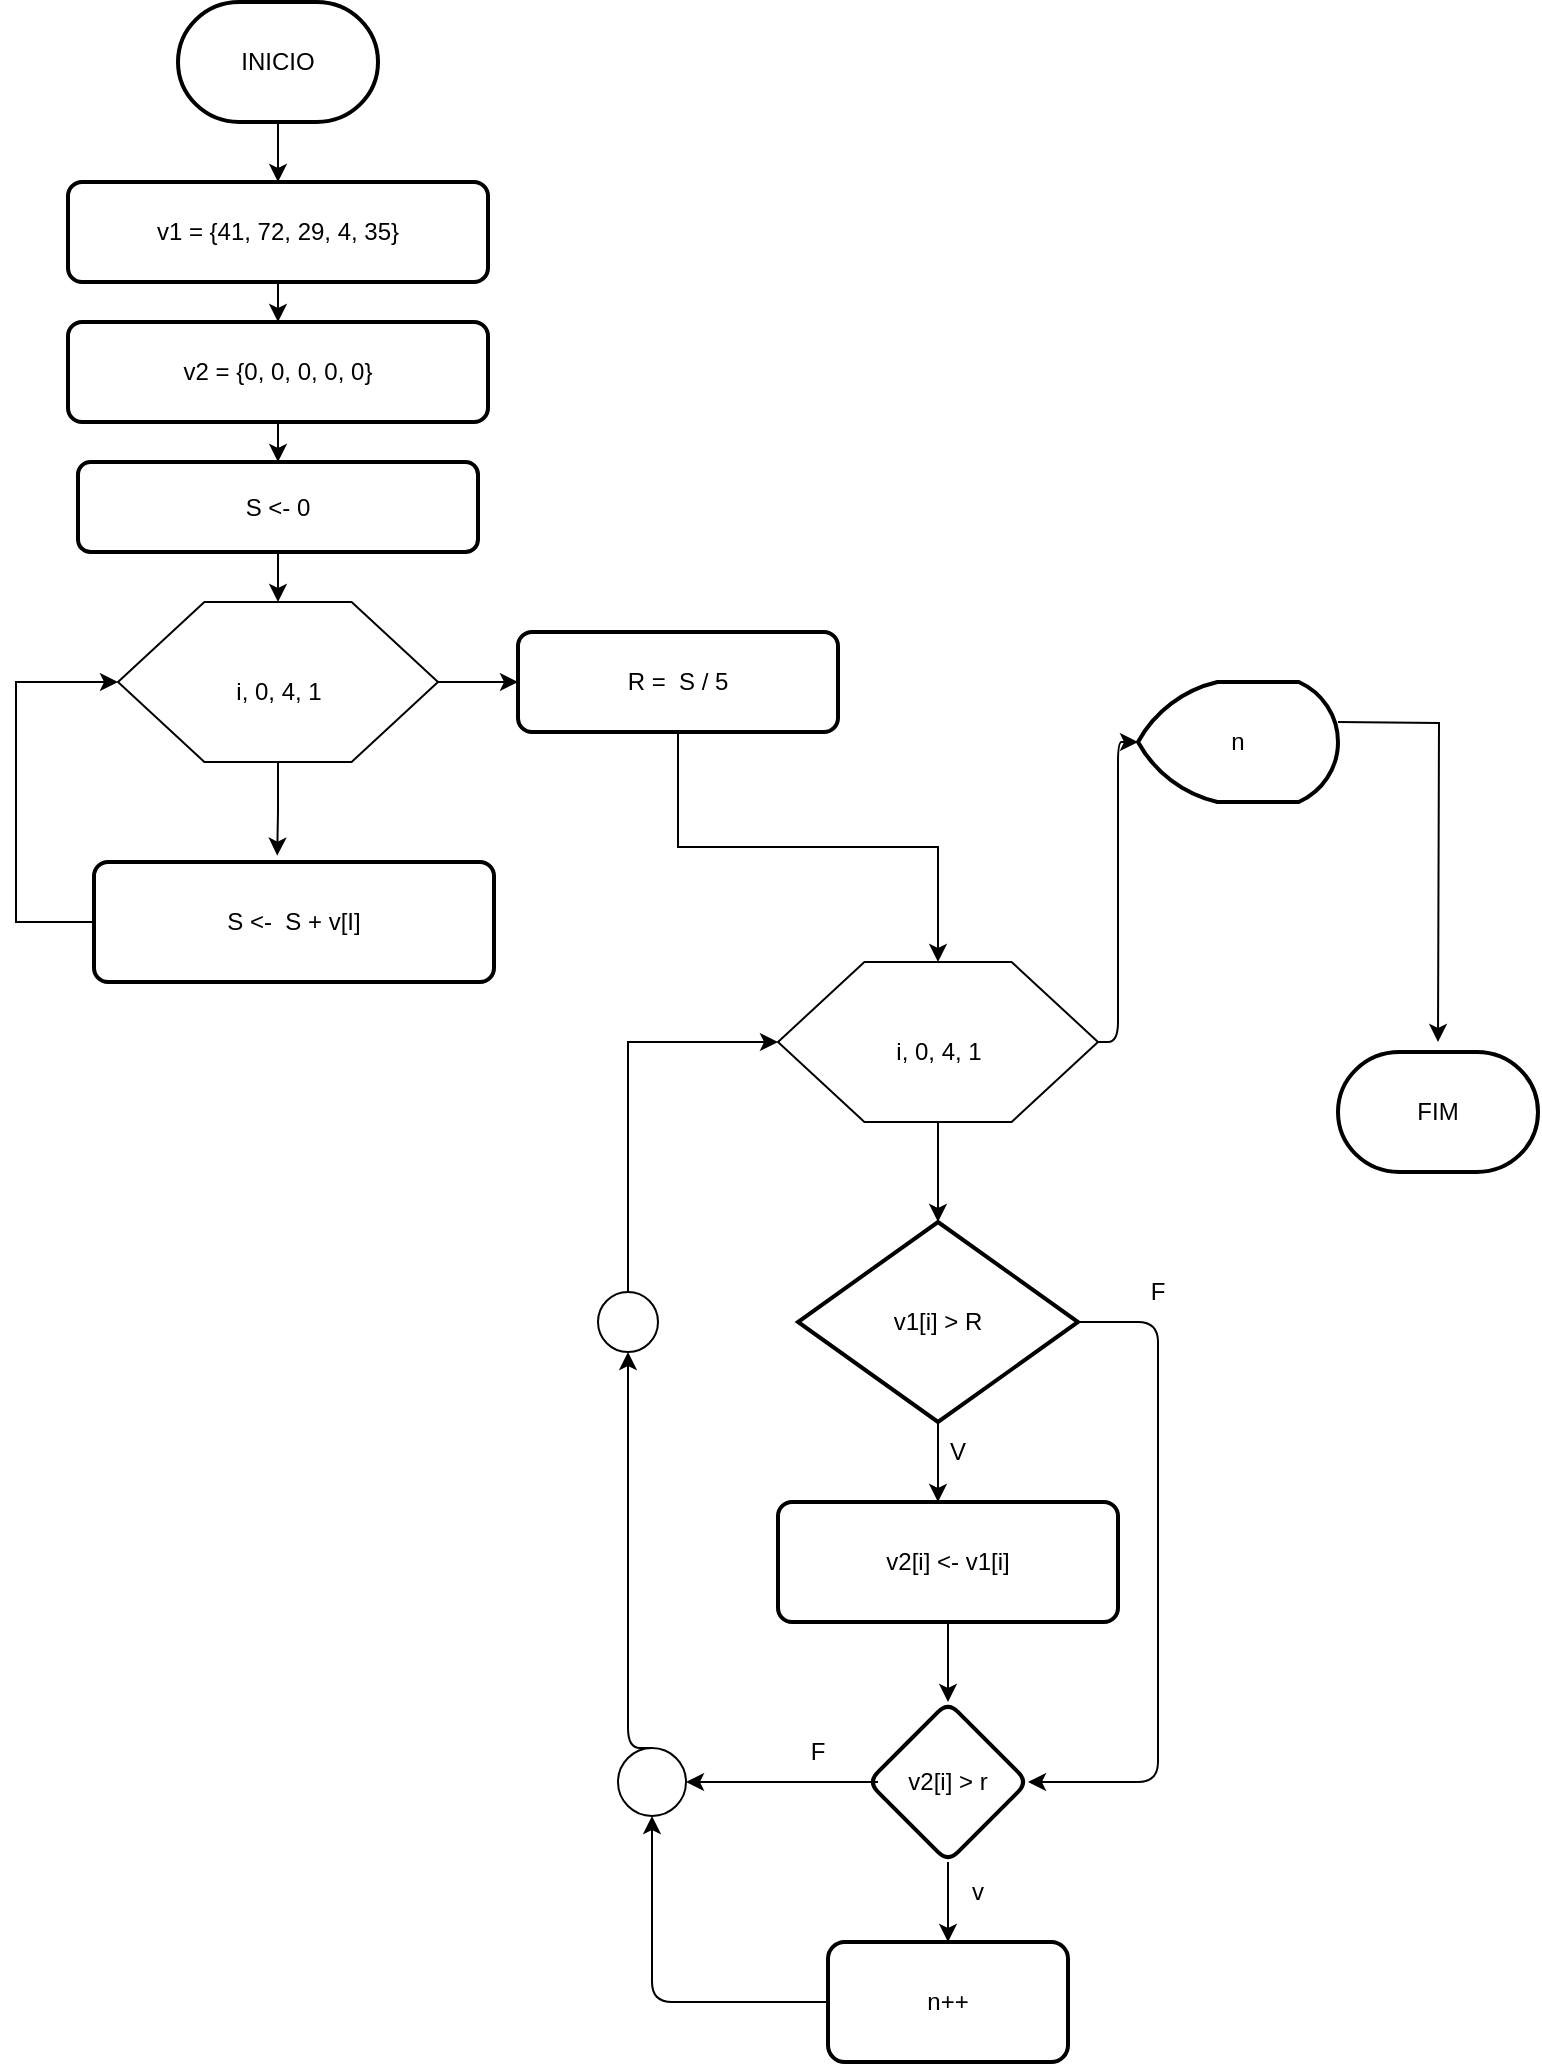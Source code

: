 <mxfile>
    <diagram id="C5RBs43oDa-KdzZeNtuy" name="Page-1">
        <mxGraphModel dx="662" dy="243" grid="1" gridSize="10" guides="1" tooltips="1" connect="1" arrows="1" fold="1" page="1" pageScale="1" pageWidth="827" pageHeight="1169" math="0" shadow="0">
            <root>
                <mxCell id="WIyWlLk6GJQsqaUBKTNV-0"/>
                <mxCell id="WIyWlLk6GJQsqaUBKTNV-1" parent="WIyWlLk6GJQsqaUBKTNV-0"/>
                <mxCell id="JQ9memIkCCvbAUuaG6_t-0" style="edgeStyle=orthogonalEdgeStyle;rounded=0;orthogonalLoop=1;jettySize=auto;html=1;entryX=0.5;entryY=0;entryDx=0;entryDy=0;" parent="WIyWlLk6GJQsqaUBKTNV-1" source="JQ9memIkCCvbAUuaG6_t-1" target="JQ9memIkCCvbAUuaG6_t-3" edge="1">
                    <mxGeometry relative="1" as="geometry"/>
                </mxCell>
                <mxCell id="JQ9memIkCCvbAUuaG6_t-1" value="INICIO" style="strokeWidth=2;html=1;shape=mxgraph.flowchart.terminator;whiteSpace=wrap;" parent="WIyWlLk6GJQsqaUBKTNV-1" vertex="1">
                    <mxGeometry x="140" y="60" width="100" height="60" as="geometry"/>
                </mxCell>
                <mxCell id="JQ9memIkCCvbAUuaG6_t-2" style="edgeStyle=orthogonalEdgeStyle;rounded=0;orthogonalLoop=1;jettySize=auto;html=1;" parent="WIyWlLk6GJQsqaUBKTNV-1" source="JQ9memIkCCvbAUuaG6_t-3" target="JQ9memIkCCvbAUuaG6_t-4" edge="1">
                    <mxGeometry relative="1" as="geometry"/>
                </mxCell>
                <mxCell id="JQ9memIkCCvbAUuaG6_t-3" value="v1 = {41, 72, 29, 4, 35}" style="rounded=1;whiteSpace=wrap;html=1;absoluteArcSize=1;arcSize=14;strokeWidth=2;" parent="WIyWlLk6GJQsqaUBKTNV-1" vertex="1">
                    <mxGeometry x="85" y="150" width="210" height="50" as="geometry"/>
                </mxCell>
                <mxCell id="JQ9memIkCCvbAUuaG6_t-7" value="" style="edgeStyle=orthogonalEdgeStyle;rounded=0;orthogonalLoop=1;jettySize=auto;html=1;" parent="WIyWlLk6GJQsqaUBKTNV-1" source="JQ9memIkCCvbAUuaG6_t-4" target="JQ9memIkCCvbAUuaG6_t-6" edge="1">
                    <mxGeometry relative="1" as="geometry"/>
                </mxCell>
                <mxCell id="JQ9memIkCCvbAUuaG6_t-4" value="v2 = {0, 0, 0, 0, 0}" style="rounded=1;whiteSpace=wrap;html=1;absoluteArcSize=1;arcSize=14;strokeWidth=2;" parent="WIyWlLk6GJQsqaUBKTNV-1" vertex="1">
                    <mxGeometry x="85" y="220" width="210" height="50" as="geometry"/>
                </mxCell>
                <mxCell id="JQ9memIkCCvbAUuaG6_t-11" style="edgeStyle=orthogonalEdgeStyle;rounded=0;orthogonalLoop=1;jettySize=auto;html=1;entryX=0.5;entryY=0;entryDx=0;entryDy=0;" parent="WIyWlLk6GJQsqaUBKTNV-1" source="JQ9memIkCCvbAUuaG6_t-6" target="JQ9memIkCCvbAUuaG6_t-10" edge="1">
                    <mxGeometry relative="1" as="geometry"/>
                </mxCell>
                <mxCell id="JQ9memIkCCvbAUuaG6_t-6" value="S &amp;lt;- 0" style="whiteSpace=wrap;html=1;rounded=1;arcSize=14;strokeWidth=2;" parent="WIyWlLk6GJQsqaUBKTNV-1" vertex="1">
                    <mxGeometry x="90" y="290" width="200" height="45" as="geometry"/>
                </mxCell>
                <mxCell id="JQ9memIkCCvbAUuaG6_t-17" style="edgeStyle=orthogonalEdgeStyle;rounded=0;orthogonalLoop=1;jettySize=auto;html=1;entryX=0.458;entryY=-0.053;entryDx=0;entryDy=0;entryPerimeter=0;" parent="WIyWlLk6GJQsqaUBKTNV-1" source="JQ9memIkCCvbAUuaG6_t-10" target="JQ9memIkCCvbAUuaG6_t-16" edge="1">
                    <mxGeometry relative="1" as="geometry"/>
                </mxCell>
                <mxCell id="JQ9memIkCCvbAUuaG6_t-19" style="edgeStyle=orthogonalEdgeStyle;rounded=0;orthogonalLoop=1;jettySize=auto;html=1;" parent="WIyWlLk6GJQsqaUBKTNV-1" source="JQ9memIkCCvbAUuaG6_t-10" edge="1">
                    <mxGeometry relative="1" as="geometry">
                        <mxPoint x="310" y="400" as="targetPoint"/>
                    </mxGeometry>
                </mxCell>
                <mxCell id="JQ9memIkCCvbAUuaG6_t-10" value="i, 0, 4, 1" style="verticalLabelPosition=bottom;verticalAlign=top;html=1;shape=hexagon;perimeter=hexagonPerimeter2;arcSize=6;size=0.27;strokeWidth=1;spacing=-47;" parent="WIyWlLk6GJQsqaUBKTNV-1" vertex="1">
                    <mxGeometry x="110" y="360" width="160" height="80" as="geometry"/>
                </mxCell>
                <mxCell id="JQ9memIkCCvbAUuaG6_t-18" style="edgeStyle=orthogonalEdgeStyle;rounded=0;orthogonalLoop=1;jettySize=auto;html=1;exitX=0;exitY=0.5;exitDx=0;exitDy=0;" parent="WIyWlLk6GJQsqaUBKTNV-1" source="JQ9memIkCCvbAUuaG6_t-16" target="JQ9memIkCCvbAUuaG6_t-10" edge="1">
                    <mxGeometry relative="1" as="geometry">
                        <mxPoint x="77.2" y="520" as="sourcePoint"/>
                        <mxPoint x="90.0" y="408.4" as="targetPoint"/>
                        <Array as="points">
                            <mxPoint x="59" y="520"/>
                            <mxPoint x="59" y="400"/>
                        </Array>
                    </mxGeometry>
                </mxCell>
                <mxCell id="JQ9memIkCCvbAUuaG6_t-16" value="S &amp;lt;-&amp;nbsp; S + v[I]" style="rounded=1;whiteSpace=wrap;html=1;absoluteArcSize=1;arcSize=14;strokeWidth=2;" parent="WIyWlLk6GJQsqaUBKTNV-1" vertex="1">
                    <mxGeometry x="98" y="490" width="200" height="60" as="geometry"/>
                </mxCell>
                <mxCell id="JQ9memIkCCvbAUuaG6_t-25" style="edgeStyle=orthogonalEdgeStyle;rounded=0;orthogonalLoop=1;jettySize=auto;html=1;entryX=0.5;entryY=0;entryDx=0;entryDy=0;" parent="WIyWlLk6GJQsqaUBKTNV-1" source="JQ9memIkCCvbAUuaG6_t-20" target="JQ9memIkCCvbAUuaG6_t-21" edge="1">
                    <mxGeometry relative="1" as="geometry"/>
                </mxCell>
                <mxCell id="JQ9memIkCCvbAUuaG6_t-20" value="R =&amp;nbsp; S / 5" style="rounded=1;whiteSpace=wrap;html=1;absoluteArcSize=1;arcSize=14;strokeWidth=2;" parent="WIyWlLk6GJQsqaUBKTNV-1" vertex="1">
                    <mxGeometry x="310" y="375" width="160" height="50" as="geometry"/>
                </mxCell>
                <mxCell id="JQ9memIkCCvbAUuaG6_t-23" style="edgeStyle=orthogonalEdgeStyle;rounded=0;orthogonalLoop=1;jettySize=auto;html=1;" parent="WIyWlLk6GJQsqaUBKTNV-1" source="JQ9memIkCCvbAUuaG6_t-21" target="JQ9memIkCCvbAUuaG6_t-24" edge="1">
                    <mxGeometry relative="1" as="geometry">
                        <mxPoint x="590" y="470" as="targetPoint"/>
                    </mxGeometry>
                </mxCell>
                <mxCell id="16" style="edgeStyle=orthogonalEdgeStyle;html=1;exitX=1;exitY=0.5;exitDx=0;exitDy=0;entryX=0;entryY=0.5;entryDx=0;entryDy=0;entryPerimeter=0;" edge="1" parent="WIyWlLk6GJQsqaUBKTNV-1" source="JQ9memIkCCvbAUuaG6_t-21" target="15">
                    <mxGeometry relative="1" as="geometry"/>
                </mxCell>
                <mxCell id="JQ9memIkCCvbAUuaG6_t-21" value="i, 0, 4, 1" style="verticalLabelPosition=bottom;verticalAlign=top;html=1;shape=hexagon;perimeter=hexagonPerimeter2;arcSize=6;size=0.27;strokeWidth=1;spacing=-47;" parent="WIyWlLk6GJQsqaUBKTNV-1" vertex="1">
                    <mxGeometry x="440" y="540" width="160" height="80" as="geometry"/>
                </mxCell>
                <mxCell id="JQ9memIkCCvbAUuaG6_t-26" style="edgeStyle=orthogonalEdgeStyle;rounded=0;orthogonalLoop=1;jettySize=auto;html=1;" parent="WIyWlLk6GJQsqaUBKTNV-1" source="JQ9memIkCCvbAUuaG6_t-24" edge="1">
                    <mxGeometry relative="1" as="geometry">
                        <mxPoint x="520" y="810" as="targetPoint"/>
                    </mxGeometry>
                </mxCell>
                <mxCell id="5" style="edgeStyle=elbowEdgeStyle;html=1;exitX=1;exitY=0.5;exitDx=0;exitDy=0;exitPerimeter=0;" edge="1" parent="WIyWlLk6GJQsqaUBKTNV-1" source="JQ9memIkCCvbAUuaG6_t-24" target="1">
                    <mxGeometry relative="1" as="geometry">
                        <Array as="points">
                            <mxPoint x="630" y="840"/>
                        </Array>
                    </mxGeometry>
                </mxCell>
                <mxCell id="JQ9memIkCCvbAUuaG6_t-24" value="v1[i] &amp;gt; R" style="strokeWidth=2;html=1;shape=mxgraph.flowchart.decision;whiteSpace=wrap;" parent="WIyWlLk6GJQsqaUBKTNV-1" vertex="1">
                    <mxGeometry x="450" y="670" width="140" height="100" as="geometry"/>
                </mxCell>
                <mxCell id="2" value="" style="edgeStyle=elbowEdgeStyle;html=1;" edge="1" parent="WIyWlLk6GJQsqaUBKTNV-1" source="JQ9memIkCCvbAUuaG6_t-27" target="1">
                    <mxGeometry relative="1" as="geometry"/>
                </mxCell>
                <mxCell id="JQ9memIkCCvbAUuaG6_t-27" value="v2[i] &amp;lt;- v1[i]" style="rounded=1;whiteSpace=wrap;html=1;absoluteArcSize=1;arcSize=14;strokeWidth=2;" parent="WIyWlLk6GJQsqaUBKTNV-1" vertex="1">
                    <mxGeometry x="440" y="810" width="170" height="60" as="geometry"/>
                </mxCell>
                <mxCell id="JQ9memIkCCvbAUuaG6_t-34" style="edgeStyle=orthogonalEdgeStyle;rounded=0;orthogonalLoop=1;jettySize=auto;html=1;entryX=0;entryY=0.5;entryDx=0;entryDy=0;" parent="WIyWlLk6GJQsqaUBKTNV-1" source="JQ9memIkCCvbAUuaG6_t-31" target="JQ9memIkCCvbAUuaG6_t-21" edge="1">
                    <mxGeometry relative="1" as="geometry">
                        <Array as="points">
                            <mxPoint x="365" y="580"/>
                        </Array>
                    </mxGeometry>
                </mxCell>
                <mxCell id="JQ9memIkCCvbAUuaG6_t-31" value="" style="verticalLabelPosition=bottom;verticalAlign=top;html=1;shape=mxgraph.flowchart.on-page_reference;" parent="WIyWlLk6GJQsqaUBKTNV-1" vertex="1">
                    <mxGeometry x="350" y="705" width="30" height="30" as="geometry"/>
                </mxCell>
                <mxCell id="JQ9memIkCCvbAUuaG6_t-46" style="edgeStyle=orthogonalEdgeStyle;rounded=0;orthogonalLoop=1;jettySize=auto;html=1;" parent="WIyWlLk6GJQsqaUBKTNV-1" edge="1">
                    <mxGeometry relative="1" as="geometry">
                        <mxPoint x="770" y="580" as="targetPoint"/>
                        <mxPoint x="720" y="420" as="sourcePoint"/>
                    </mxGeometry>
                </mxCell>
                <mxCell id="JQ9memIkCCvbAUuaG6_t-47" value="FIM" style="strokeWidth=2;html=1;shape=mxgraph.flowchart.terminator;whiteSpace=wrap;" parent="WIyWlLk6GJQsqaUBKTNV-1" vertex="1">
                    <mxGeometry x="720" y="585" width="100" height="60" as="geometry"/>
                </mxCell>
                <mxCell id="JQ9memIkCCvbAUuaG6_t-51" value="F" style="text;strokeColor=none;align=center;fillColor=none;html=1;verticalAlign=middle;whiteSpace=wrap;rounded=0;" parent="WIyWlLk6GJQsqaUBKTNV-1" vertex="1">
                    <mxGeometry x="600" y="690" width="60" height="30" as="geometry"/>
                </mxCell>
                <mxCell id="JQ9memIkCCvbAUuaG6_t-52" value="V" style="text;strokeColor=none;align=center;fillColor=none;html=1;verticalAlign=middle;whiteSpace=wrap;rounded=0;" parent="WIyWlLk6GJQsqaUBKTNV-1" vertex="1">
                    <mxGeometry x="500" y="770" width="60" height="30" as="geometry"/>
                </mxCell>
                <mxCell id="4" value="" style="edgeStyle=elbowEdgeStyle;html=1;" edge="1" parent="WIyWlLk6GJQsqaUBKTNV-1" source="1" target="3">
                    <mxGeometry relative="1" as="geometry"/>
                </mxCell>
                <mxCell id="1" value="v2[i] &amp;gt; r" style="rhombus;whiteSpace=wrap;html=1;rounded=1;arcSize=14;strokeWidth=2;" vertex="1" parent="WIyWlLk6GJQsqaUBKTNV-1">
                    <mxGeometry x="485" y="910" width="80" height="80" as="geometry"/>
                </mxCell>
                <mxCell id="13" style="edgeStyle=orthogonalEdgeStyle;html=1;exitX=0;exitY=0.5;exitDx=0;exitDy=0;entryX=0.5;entryY=1;entryDx=0;entryDy=0;" edge="1" parent="WIyWlLk6GJQsqaUBKTNV-1" source="3" target="9">
                    <mxGeometry relative="1" as="geometry"/>
                </mxCell>
                <mxCell id="3" value="n++" style="whiteSpace=wrap;html=1;rounded=1;arcSize=14;strokeWidth=2;" vertex="1" parent="WIyWlLk6GJQsqaUBKTNV-1">
                    <mxGeometry x="465" y="1030" width="120" height="60" as="geometry"/>
                </mxCell>
                <mxCell id="6" value="v" style="text;html=1;strokeColor=none;fillColor=none;align=center;verticalAlign=middle;whiteSpace=wrap;rounded=0;" vertex="1" parent="WIyWlLk6GJQsqaUBKTNV-1">
                    <mxGeometry x="510" y="990" width="60" height="30" as="geometry"/>
                </mxCell>
                <mxCell id="8" style="edgeStyle=elbowEdgeStyle;html=1;exitX=1;exitY=1;exitDx=0;exitDy=0;entryX=1;entryY=0.5;entryDx=0;entryDy=0;" edge="1" parent="WIyWlLk6GJQsqaUBKTNV-1" source="7" target="9">
                    <mxGeometry relative="1" as="geometry">
                        <mxPoint x="420" y="950" as="targetPoint"/>
                    </mxGeometry>
                </mxCell>
                <mxCell id="7" value="F" style="text;html=1;strokeColor=none;fillColor=none;align=center;verticalAlign=middle;whiteSpace=wrap;rounded=0;" vertex="1" parent="WIyWlLk6GJQsqaUBKTNV-1">
                    <mxGeometry x="430" y="920" width="60" height="30" as="geometry"/>
                </mxCell>
                <mxCell id="14" style="edgeStyle=orthogonalEdgeStyle;html=1;exitX=0.5;exitY=0;exitDx=0;exitDy=0;entryX=0.5;entryY=1;entryDx=0;entryDy=0;entryPerimeter=0;" edge="1" parent="WIyWlLk6GJQsqaUBKTNV-1" source="9" target="JQ9memIkCCvbAUuaG6_t-31">
                    <mxGeometry relative="1" as="geometry">
                        <Array as="points">
                            <mxPoint x="365" y="933"/>
                        </Array>
                    </mxGeometry>
                </mxCell>
                <mxCell id="9" value="" style="ellipse;whiteSpace=wrap;html=1;aspect=fixed;" vertex="1" parent="WIyWlLk6GJQsqaUBKTNV-1">
                    <mxGeometry x="360" y="933" width="34" height="34" as="geometry"/>
                </mxCell>
                <mxCell id="15" value="n" style="strokeWidth=2;html=1;shape=mxgraph.flowchart.display;whiteSpace=wrap;" vertex="1" parent="WIyWlLk6GJQsqaUBKTNV-1">
                    <mxGeometry x="620" y="400" width="100" height="60" as="geometry"/>
                </mxCell>
            </root>
        </mxGraphModel>
    </diagram>
</mxfile>